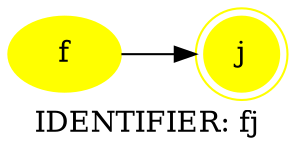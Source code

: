 digraph Plot{
   rankdir = LR;
   label = "IDENTIFIER: fj";
    n0[style = filled, color = yellow, label = "f"];
    n1[style = filled, color = yellow, label = "j" ,shape = doublecircle];
    n0 -> n1;
}